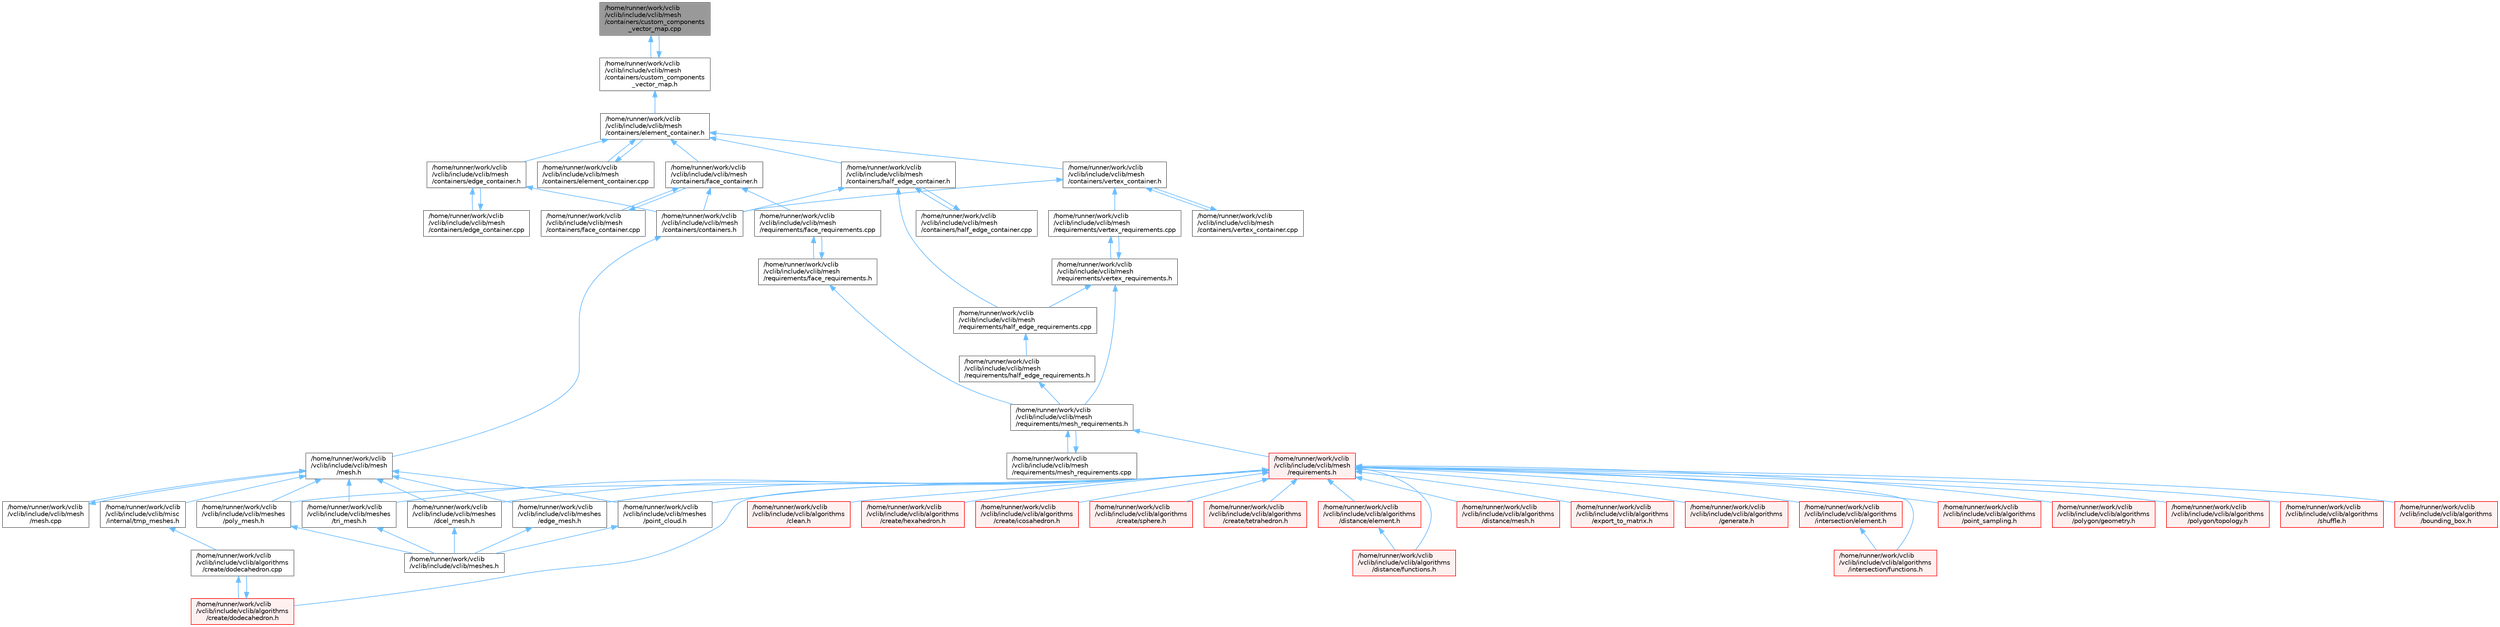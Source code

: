 digraph "/home/runner/work/vclib/vclib/include/vclib/mesh/containers/custom_components_vector_map.cpp"
{
 // LATEX_PDF_SIZE
  bgcolor="transparent";
  edge [fontname=Helvetica,fontsize=10,labelfontname=Helvetica,labelfontsize=10];
  node [fontname=Helvetica,fontsize=10,shape=box,height=0.2,width=0.4];
  Node1 [label="/home/runner/work/vclib\l/vclib/include/vclib/mesh\l/containers/custom_components\l_vector_map.cpp",height=0.2,width=0.4,color="gray40", fillcolor="grey60", style="filled", fontcolor="black",tooltip=" "];
  Node1 -> Node2 [dir="back",color="steelblue1",style="solid"];
  Node2 [label="/home/runner/work/vclib\l/vclib/include/vclib/mesh\l/containers/custom_components\l_vector_map.h",height=0.2,width=0.4,color="grey40", fillcolor="white", style="filled",URL="$custom__components__vector__map_8h.html",tooltip=" "];
  Node2 -> Node1 [dir="back",color="steelblue1",style="solid"];
  Node2 -> Node3 [dir="back",color="steelblue1",style="solid"];
  Node3 [label="/home/runner/work/vclib\l/vclib/include/vclib/mesh\l/containers/element_container.h",height=0.2,width=0.4,color="grey40", fillcolor="white", style="filled",URL="$element__container_8h.html",tooltip=" "];
  Node3 -> Node4 [dir="back",color="steelblue1",style="solid"];
  Node4 [label="/home/runner/work/vclib\l/vclib/include/vclib/mesh\l/containers/edge_container.h",height=0.2,width=0.4,color="grey40", fillcolor="white", style="filled",URL="$edge__container_8h.html",tooltip=" "];
  Node4 -> Node5 [dir="back",color="steelblue1",style="solid"];
  Node5 [label="/home/runner/work/vclib\l/vclib/include/vclib/mesh\l/containers/containers.h",height=0.2,width=0.4,color="grey40", fillcolor="white", style="filled",URL="$mesh_2containers_2containers_8h.html",tooltip=" "];
  Node5 -> Node6 [dir="back",color="steelblue1",style="solid"];
  Node6 [label="/home/runner/work/vclib\l/vclib/include/vclib/mesh\l/mesh.h",height=0.2,width=0.4,color="grey40", fillcolor="white", style="filled",URL="$mesh_2mesh_8h.html",tooltip=" "];
  Node6 -> Node7 [dir="back",color="steelblue1",style="solid"];
  Node7 [label="/home/runner/work/vclib\l/vclib/include/vclib/mesh\l/mesh.cpp",height=0.2,width=0.4,color="grey40", fillcolor="white", style="filled",URL="$mesh_2mesh_8cpp.html",tooltip=" "];
  Node7 -> Node6 [dir="back",color="steelblue1",style="solid"];
  Node6 -> Node8 [dir="back",color="steelblue1",style="solid"];
  Node8 [label="/home/runner/work/vclib\l/vclib/include/vclib/meshes\l/dcel_mesh.h",height=0.2,width=0.4,color="grey40", fillcolor="white", style="filled",URL="$dcel__mesh_8h.html",tooltip=" "];
  Node8 -> Node9 [dir="back",color="steelblue1",style="solid"];
  Node9 [label="/home/runner/work/vclib\l/vclib/include/vclib/meshes.h",height=0.2,width=0.4,color="grey40", fillcolor="white", style="filled",URL="$meshes_8h.html",tooltip=" "];
  Node6 -> Node10 [dir="back",color="steelblue1",style="solid"];
  Node10 [label="/home/runner/work/vclib\l/vclib/include/vclib/meshes\l/edge_mesh.h",height=0.2,width=0.4,color="grey40", fillcolor="white", style="filled",URL="$edge__mesh_8h.html",tooltip=" "];
  Node10 -> Node9 [dir="back",color="steelblue1",style="solid"];
  Node6 -> Node11 [dir="back",color="steelblue1",style="solid"];
  Node11 [label="/home/runner/work/vclib\l/vclib/include/vclib/meshes\l/point_cloud.h",height=0.2,width=0.4,color="grey40", fillcolor="white", style="filled",URL="$point__cloud_8h.html",tooltip=" "];
  Node11 -> Node9 [dir="back",color="steelblue1",style="solid"];
  Node6 -> Node12 [dir="back",color="steelblue1",style="solid"];
  Node12 [label="/home/runner/work/vclib\l/vclib/include/vclib/meshes\l/poly_mesh.h",height=0.2,width=0.4,color="grey40", fillcolor="white", style="filled",URL="$poly__mesh_8h.html",tooltip=" "];
  Node12 -> Node9 [dir="back",color="steelblue1",style="solid"];
  Node6 -> Node13 [dir="back",color="steelblue1",style="solid"];
  Node13 [label="/home/runner/work/vclib\l/vclib/include/vclib/meshes\l/tri_mesh.h",height=0.2,width=0.4,color="grey40", fillcolor="white", style="filled",URL="$tri__mesh_8h.html",tooltip=" "];
  Node13 -> Node9 [dir="back",color="steelblue1",style="solid"];
  Node6 -> Node14 [dir="back",color="steelblue1",style="solid"];
  Node14 [label="/home/runner/work/vclib\l/vclib/include/vclib/misc\l/internal/tmp_meshes.h",height=0.2,width=0.4,color="grey40", fillcolor="white", style="filled",URL="$tmp__meshes_8h.html",tooltip=" "];
  Node14 -> Node15 [dir="back",color="steelblue1",style="solid"];
  Node15 [label="/home/runner/work/vclib\l/vclib/include/vclib/algorithms\l/create/dodecahedron.cpp",height=0.2,width=0.4,color="grey40", fillcolor="white", style="filled",URL="$dodecahedron_8cpp.html",tooltip=" "];
  Node15 -> Node16 [dir="back",color="steelblue1",style="solid"];
  Node16 [label="/home/runner/work/vclib\l/vclib/include/vclib/algorithms\l/create/dodecahedron.h",height=0.2,width=0.4,color="red", fillcolor="#FFF0F0", style="filled",URL="$dodecahedron_8h.html",tooltip=" "];
  Node16 -> Node15 [dir="back",color="steelblue1",style="solid"];
  Node4 -> Node19 [dir="back",color="steelblue1",style="solid"];
  Node19 [label="/home/runner/work/vclib\l/vclib/include/vclib/mesh\l/containers/edge_container.cpp",height=0.2,width=0.4,color="grey40", fillcolor="white", style="filled",URL="$edge__container_8cpp.html",tooltip=" "];
  Node19 -> Node4 [dir="back",color="steelblue1",style="solid"];
  Node3 -> Node20 [dir="back",color="steelblue1",style="solid"];
  Node20 [label="/home/runner/work/vclib\l/vclib/include/vclib/mesh\l/containers/element_container.cpp",height=0.2,width=0.4,color="grey40", fillcolor="white", style="filled",URL="$element__container_8cpp.html",tooltip=" "];
  Node20 -> Node3 [dir="back",color="steelblue1",style="solid"];
  Node3 -> Node21 [dir="back",color="steelblue1",style="solid"];
  Node21 [label="/home/runner/work/vclib\l/vclib/include/vclib/mesh\l/containers/face_container.h",height=0.2,width=0.4,color="grey40", fillcolor="white", style="filled",URL="$face__container_8h.html",tooltip=" "];
  Node21 -> Node5 [dir="back",color="steelblue1",style="solid"];
  Node21 -> Node22 [dir="back",color="steelblue1",style="solid"];
  Node22 [label="/home/runner/work/vclib\l/vclib/include/vclib/mesh\l/containers/face_container.cpp",height=0.2,width=0.4,color="grey40", fillcolor="white", style="filled",URL="$face__container_8cpp.html",tooltip=" "];
  Node22 -> Node21 [dir="back",color="steelblue1",style="solid"];
  Node21 -> Node23 [dir="back",color="steelblue1",style="solid"];
  Node23 [label="/home/runner/work/vclib\l/vclib/include/vclib/mesh\l/requirements/face_requirements.cpp",height=0.2,width=0.4,color="grey40", fillcolor="white", style="filled",URL="$face__requirements_8cpp.html",tooltip=" "];
  Node23 -> Node24 [dir="back",color="steelblue1",style="solid"];
  Node24 [label="/home/runner/work/vclib\l/vclib/include/vclib/mesh\l/requirements/face_requirements.h",height=0.2,width=0.4,color="grey40", fillcolor="white", style="filled",URL="$face__requirements_8h.html",tooltip=" "];
  Node24 -> Node23 [dir="back",color="steelblue1",style="solid"];
  Node24 -> Node25 [dir="back",color="steelblue1",style="solid"];
  Node25 [label="/home/runner/work/vclib\l/vclib/include/vclib/mesh\l/requirements/mesh_requirements.h",height=0.2,width=0.4,color="grey40", fillcolor="white", style="filled",URL="$mesh__requirements_8h.html",tooltip=" "];
  Node25 -> Node26 [dir="back",color="steelblue1",style="solid"];
  Node26 [label="/home/runner/work/vclib\l/vclib/include/vclib/mesh\l/requirements.h",height=0.2,width=0.4,color="red", fillcolor="#FFF0F0", style="filled",URL="$requirements_8h.html",tooltip=" "];
  Node26 -> Node27 [dir="back",color="steelblue1",style="solid"];
  Node27 [label="/home/runner/work/vclib\l/vclib/include/vclib/algorithms\l/bounding_box.h",height=0.2,width=0.4,color="red", fillcolor="#FFF0F0", style="filled",URL="$algorithms_2bounding__box_8h.html",tooltip=" "];
  Node26 -> Node48 [dir="back",color="steelblue1",style="solid"];
  Node48 [label="/home/runner/work/vclib\l/vclib/include/vclib/algorithms\l/clean.h",height=0.2,width=0.4,color="red", fillcolor="#FFF0F0", style="filled",URL="$clean_8h.html",tooltip=" "];
  Node26 -> Node16 [dir="back",color="steelblue1",style="solid"];
  Node26 -> Node56 [dir="back",color="steelblue1",style="solid"];
  Node56 [label="/home/runner/work/vclib\l/vclib/include/vclib/algorithms\l/create/hexahedron.h",height=0.2,width=0.4,color="red", fillcolor="#FFF0F0", style="filled",URL="$hexahedron_8h.html",tooltip=" "];
  Node26 -> Node58 [dir="back",color="steelblue1",style="solid"];
  Node58 [label="/home/runner/work/vclib\l/vclib/include/vclib/algorithms\l/create/icosahedron.h",height=0.2,width=0.4,color="red", fillcolor="#FFF0F0", style="filled",URL="$icosahedron_8h.html",tooltip=" "];
  Node26 -> Node51 [dir="back",color="steelblue1",style="solid"];
  Node51 [label="/home/runner/work/vclib\l/vclib/include/vclib/algorithms\l/create/sphere.h",height=0.2,width=0.4,color="red", fillcolor="#FFF0F0", style="filled",URL="$algorithms_2create_2sphere_8h.html",tooltip=" "];
  Node26 -> Node60 [dir="back",color="steelblue1",style="solid"];
  Node60 [label="/home/runner/work/vclib\l/vclib/include/vclib/algorithms\l/create/tetrahedron.h",height=0.2,width=0.4,color="red", fillcolor="#FFF0F0", style="filled",URL="$tetrahedron_8h.html",tooltip=" "];
  Node26 -> Node30 [dir="back",color="steelblue1",style="solid"];
  Node30 [label="/home/runner/work/vclib\l/vclib/include/vclib/algorithms\l/distance/element.h",height=0.2,width=0.4,color="red", fillcolor="#FFF0F0", style="filled",URL="$algorithms_2distance_2element_8h.html",tooltip=" "];
  Node30 -> Node31 [dir="back",color="steelblue1",style="solid"];
  Node31 [label="/home/runner/work/vclib\l/vclib/include/vclib/algorithms\l/distance/functions.h",height=0.2,width=0.4,color="red", fillcolor="#FFF0F0", style="filled",URL="$distance_2functions_8h.html",tooltip=" "];
  Node26 -> Node31 [dir="back",color="steelblue1",style="solid"];
  Node26 -> Node38 [dir="back",color="steelblue1",style="solid"];
  Node38 [label="/home/runner/work/vclib\l/vclib/include/vclib/algorithms\l/distance/mesh.h",height=0.2,width=0.4,color="red", fillcolor="#FFF0F0", style="filled",URL="$algorithms_2distance_2mesh_8h.html",tooltip=" "];
  Node26 -> Node62 [dir="back",color="steelblue1",style="solid"];
  Node62 [label="/home/runner/work/vclib\l/vclib/include/vclib/algorithms\l/export_to_matrix.h",height=0.2,width=0.4,color="red", fillcolor="#FFF0F0", style="filled",URL="$export__to__matrix_8h.html",tooltip=" "];
  Node26 -> Node64 [dir="back",color="steelblue1",style="solid"];
  Node64 [label="/home/runner/work/vclib\l/vclib/include/vclib/algorithms\l/generate.h",height=0.2,width=0.4,color="red", fillcolor="#FFF0F0", style="filled",URL="$generate_8h.html",tooltip=" "];
  Node26 -> Node69 [dir="back",color="steelblue1",style="solid"];
  Node69 [label="/home/runner/work/vclib\l/vclib/include/vclib/algorithms\l/intersection/element.h",height=0.2,width=0.4,color="red", fillcolor="#FFF0F0", style="filled",URL="$algorithms_2intersection_2element_8h.html",tooltip=" "];
  Node69 -> Node71 [dir="back",color="steelblue1",style="solid"];
  Node71 [label="/home/runner/work/vclib\l/vclib/include/vclib/algorithms\l/intersection/functions.h",height=0.2,width=0.4,color="red", fillcolor="#FFF0F0", style="filled",URL="$intersection_2functions_8h.html",tooltip=" "];
  Node26 -> Node71 [dir="back",color="steelblue1",style="solid"];
  Node26 -> Node72 [dir="back",color="steelblue1",style="solid"];
  Node72 [label="/home/runner/work/vclib\l/vclib/include/vclib/algorithms\l/point_sampling.h",height=0.2,width=0.4,color="red", fillcolor="#FFF0F0", style="filled",URL="$point__sampling_8h.html",tooltip=" "];
  Node26 -> Node74 [dir="back",color="steelblue1",style="solid"];
  Node74 [label="/home/runner/work/vclib\l/vclib/include/vclib/algorithms\l/polygon/geometry.h",height=0.2,width=0.4,color="red", fillcolor="#FFF0F0", style="filled",URL="$geometry_8h.html",tooltip=" "];
  Node26 -> Node116 [dir="back",color="steelblue1",style="solid"];
  Node116 [label="/home/runner/work/vclib\l/vclib/include/vclib/algorithms\l/polygon/topology.h",height=0.2,width=0.4,color="red", fillcolor="#FFF0F0", style="filled",URL="$polygon_2topology_8h.html",tooltip=" "];
  Node26 -> Node117 [dir="back",color="steelblue1",style="solid"];
  Node117 [label="/home/runner/work/vclib\l/vclib/include/vclib/algorithms\l/shuffle.h",height=0.2,width=0.4,color="red", fillcolor="#FFF0F0", style="filled",URL="$shuffle_8h.html",tooltip=" "];
  Node26 -> Node8 [dir="back",color="steelblue1",style="solid"];
  Node26 -> Node10 [dir="back",color="steelblue1",style="solid"];
  Node26 -> Node11 [dir="back",color="steelblue1",style="solid"];
  Node26 -> Node12 [dir="back",color="steelblue1",style="solid"];
  Node26 -> Node13 [dir="back",color="steelblue1",style="solid"];
  Node25 -> Node170 [dir="back",color="steelblue1",style="solid"];
  Node170 [label="/home/runner/work/vclib\l/vclib/include/vclib/mesh\l/requirements/mesh_requirements.cpp",height=0.2,width=0.4,color="grey40", fillcolor="white", style="filled",URL="$mesh__requirements_8cpp.html",tooltip=" "];
  Node170 -> Node25 [dir="back",color="steelblue1",style="solid"];
  Node3 -> Node171 [dir="back",color="steelblue1",style="solid"];
  Node171 [label="/home/runner/work/vclib\l/vclib/include/vclib/mesh\l/containers/half_edge_container.h",height=0.2,width=0.4,color="grey40", fillcolor="white", style="filled",URL="$half__edge__container_8h.html",tooltip=" "];
  Node171 -> Node5 [dir="back",color="steelblue1",style="solid"];
  Node171 -> Node172 [dir="back",color="steelblue1",style="solid"];
  Node172 [label="/home/runner/work/vclib\l/vclib/include/vclib/mesh\l/containers/half_edge_container.cpp",height=0.2,width=0.4,color="grey40", fillcolor="white", style="filled",URL="$half__edge__container_8cpp.html",tooltip=" "];
  Node172 -> Node171 [dir="back",color="steelblue1",style="solid"];
  Node171 -> Node173 [dir="back",color="steelblue1",style="solid"];
  Node173 [label="/home/runner/work/vclib\l/vclib/include/vclib/mesh\l/requirements/half_edge_requirements.cpp",height=0.2,width=0.4,color="grey40", fillcolor="white", style="filled",URL="$half__edge__requirements_8cpp.html",tooltip=" "];
  Node173 -> Node174 [dir="back",color="steelblue1",style="solid"];
  Node174 [label="/home/runner/work/vclib\l/vclib/include/vclib/mesh\l/requirements/half_edge_requirements.h",height=0.2,width=0.4,color="grey40", fillcolor="white", style="filled",URL="$half__edge__requirements_8h.html",tooltip=" "];
  Node174 -> Node25 [dir="back",color="steelblue1",style="solid"];
  Node3 -> Node175 [dir="back",color="steelblue1",style="solid"];
  Node175 [label="/home/runner/work/vclib\l/vclib/include/vclib/mesh\l/containers/vertex_container.h",height=0.2,width=0.4,color="grey40", fillcolor="white", style="filled",URL="$vertex__container_8h.html",tooltip=" "];
  Node175 -> Node5 [dir="back",color="steelblue1",style="solid"];
  Node175 -> Node176 [dir="back",color="steelblue1",style="solid"];
  Node176 [label="/home/runner/work/vclib\l/vclib/include/vclib/mesh\l/containers/vertex_container.cpp",height=0.2,width=0.4,color="grey40", fillcolor="white", style="filled",URL="$vertex__container_8cpp.html",tooltip=" "];
  Node176 -> Node175 [dir="back",color="steelblue1",style="solid"];
  Node175 -> Node177 [dir="back",color="steelblue1",style="solid"];
  Node177 [label="/home/runner/work/vclib\l/vclib/include/vclib/mesh\l/requirements/vertex_requirements.cpp",height=0.2,width=0.4,color="grey40", fillcolor="white", style="filled",URL="$vertex__requirements_8cpp.html",tooltip=" "];
  Node177 -> Node178 [dir="back",color="steelblue1",style="solid"];
  Node178 [label="/home/runner/work/vclib\l/vclib/include/vclib/mesh\l/requirements/vertex_requirements.h",height=0.2,width=0.4,color="grey40", fillcolor="white", style="filled",URL="$vertex__requirements_8h.html",tooltip=" "];
  Node178 -> Node173 [dir="back",color="steelblue1",style="solid"];
  Node178 -> Node25 [dir="back",color="steelblue1",style="solid"];
  Node178 -> Node177 [dir="back",color="steelblue1",style="solid"];
}
